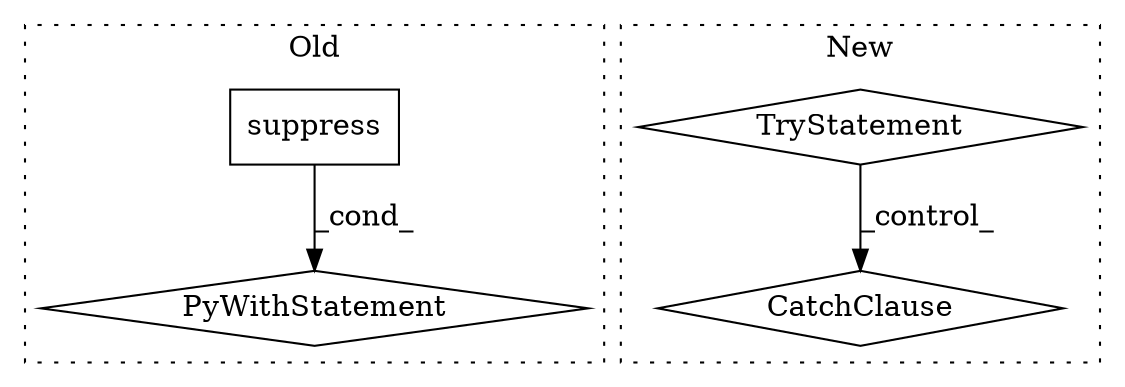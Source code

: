 digraph G {
subgraph cluster0 {
1 [label="suppress" a="32" s="743,760" l="9,1" shape="box"];
3 [label="PyWithStatement" a="104" s="733,761" l="10,2" shape="diamond"];
label = "Old";
style="dotted";
}
subgraph cluster1 {
2 [label="CatchClause" a="12" s="883,916" l="13,2" shape="diamond"];
4 [label="TryStatement" a="54" s="831" l="4" shape="diamond"];
label = "New";
style="dotted";
}
1 -> 3 [label="_cond_"];
4 -> 2 [label="_control_"];
}